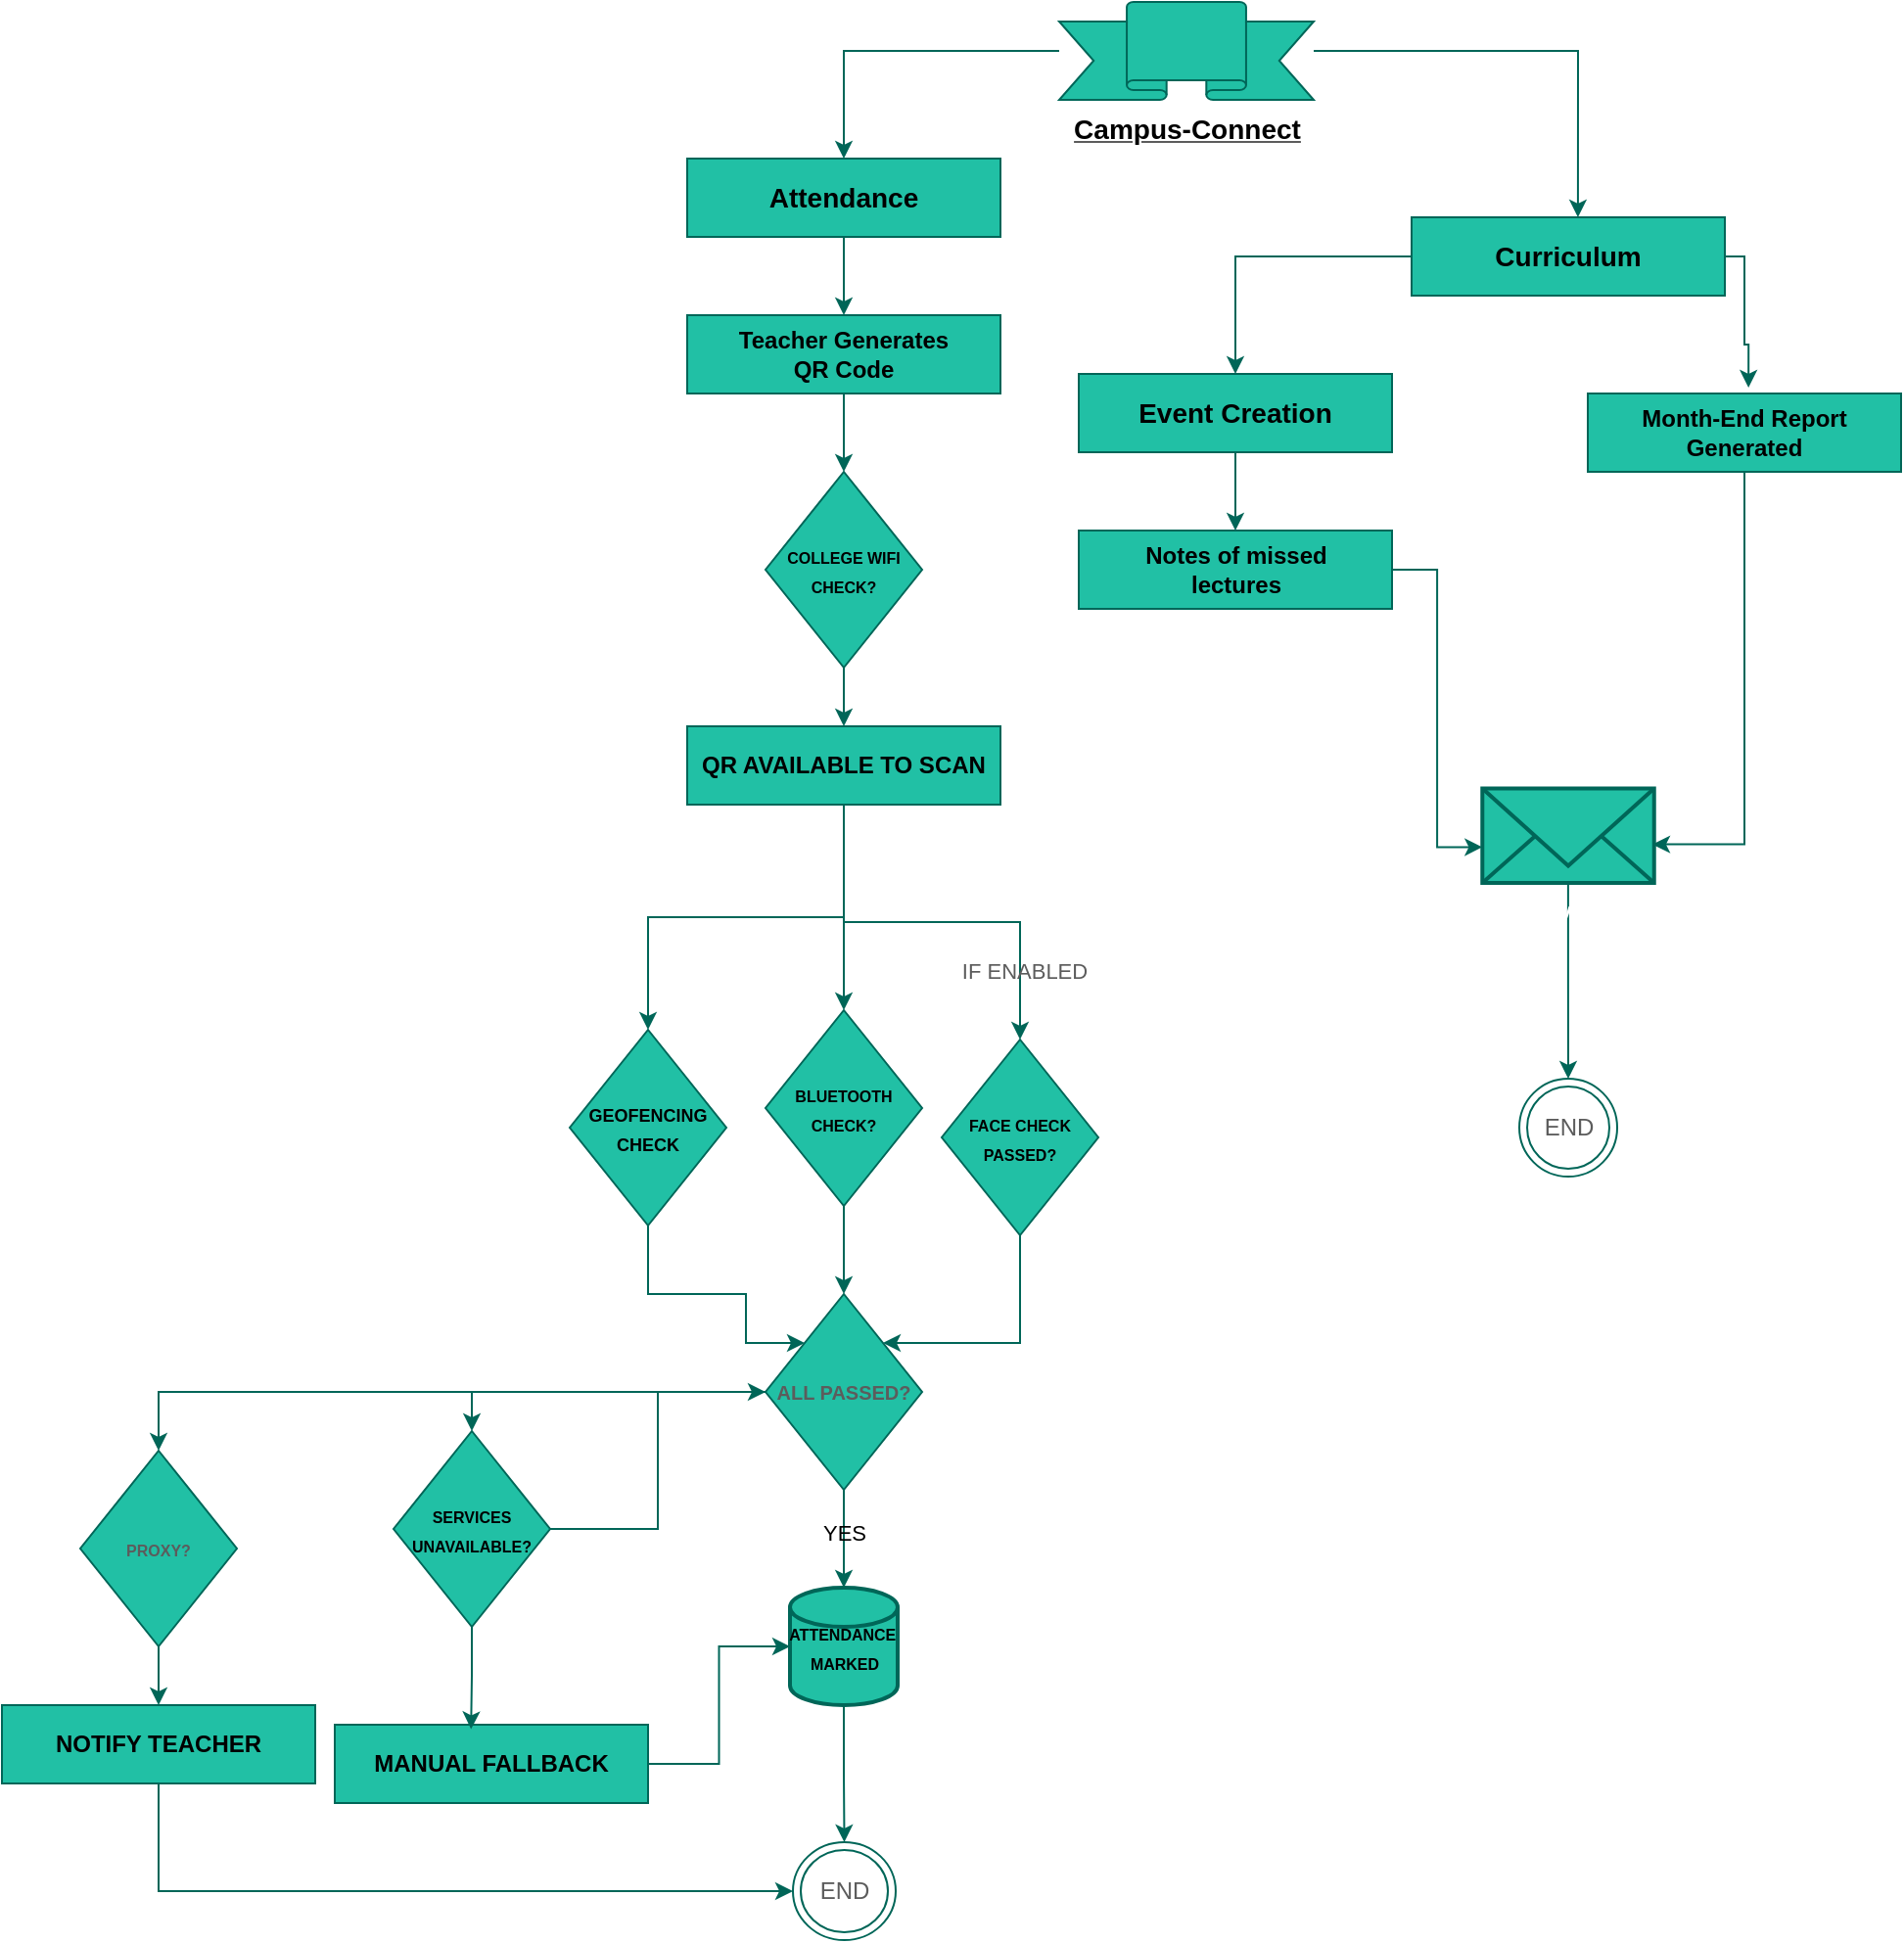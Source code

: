 <mxfile version="28.1.2">
  <diagram name="Page-1" id="vc7HvGo7xFCYy5ZrV-LF">
    <mxGraphModel dx="1833" dy="581" grid="1" gridSize="10" guides="1" tooltips="1" connect="1" arrows="1" fold="1" page="1" pageScale="1" pageWidth="850" pageHeight="1100" math="0" shadow="0">
      <root>
        <mxCell id="0" />
        <mxCell id="1" parent="0" />
        <mxCell id="MgeznrLYnXjkPXBwNSnN-10" value="" style="group;labelBackgroundColor=none;fontColor=#5C5C5C;" parent="1" vertex="1" connectable="0">
          <mxGeometry x="590" y="150" width="160" height="40" as="geometry" />
        </mxCell>
        <mxCell id="MgeznrLYnXjkPXBwNSnN-6" value="&lt;b style=&quot;color: rgb(0, 0, 0); font-size: 14px;&quot;&gt;Curriculum&lt;/b&gt;" style="rounded=0;whiteSpace=wrap;html=1;fillColor=#21C0A5;labelBackgroundColor=none;strokeColor=#006658;fontColor=#5C5C5C;" parent="MgeznrLYnXjkPXBwNSnN-10" vertex="1">
          <mxGeometry width="160" height="40" as="geometry" />
        </mxCell>
        <mxCell id="MgeznrLYnXjkPXBwNSnN-11" value="" style="group;labelBackgroundColor=none;fontColor=#5C5C5C;" parent="1" vertex="1" connectable="0">
          <mxGeometry x="420" y="230" width="160" height="40" as="geometry" />
        </mxCell>
        <mxCell id="MgeznrLYnXjkPXBwNSnN-12" value="&lt;b style=&quot;color: rgb(0, 0, 0); font-size: 14px;&quot;&gt;Event Creation&lt;/b&gt;" style="rounded=0;whiteSpace=wrap;html=1;fillColor=#21C0A5;labelBackgroundColor=none;strokeColor=#006658;fontColor=#5C5C5C;" parent="MgeznrLYnXjkPXBwNSnN-11" vertex="1">
          <mxGeometry width="160" height="40" as="geometry" />
        </mxCell>
        <mxCell id="MgeznrLYnXjkPXBwNSnN-19" value="" style="group;labelBackgroundColor=none;fontColor=#5C5C5C;" parent="1" vertex="1" connectable="0">
          <mxGeometry x="420" y="310" width="160" height="40" as="geometry" />
        </mxCell>
        <mxCell id="MgeznrLYnXjkPXBwNSnN-20" value="" style="rounded=0;whiteSpace=wrap;html=1;fillColor=#21C0A5;labelBackgroundColor=none;strokeColor=#006658;fontColor=#5C5C5C;" parent="MgeznrLYnXjkPXBwNSnN-19" vertex="1">
          <mxGeometry width="160" height="40" as="geometry" />
        </mxCell>
        <mxCell id="MgeznrLYnXjkPXBwNSnN-21" value="&lt;font style=&quot;color: rgb(0, 0, 0);&quot;&gt;&lt;b&gt;Notes of missed lectures&lt;/b&gt;&lt;/font&gt;" style="text;strokeColor=none;align=center;fillColor=none;html=1;verticalAlign=middle;whiteSpace=wrap;rounded=0;labelBackgroundColor=none;fontColor=#5C5C5C;" parent="MgeznrLYnXjkPXBwNSnN-19" vertex="1">
          <mxGeometry x="17.5" y="5" width="125" height="30" as="geometry" />
        </mxCell>
        <mxCell id="MgeznrLYnXjkPXBwNSnN-23" value="" style="group;labelBackgroundColor=none;fontColor=#5C5C5C;" parent="1" vertex="1" connectable="0">
          <mxGeometry x="680" y="240" width="160" height="40" as="geometry" />
        </mxCell>
        <mxCell id="MgeznrLYnXjkPXBwNSnN-24" value="&lt;b style=&quot;color: rgb(0, 0, 0);&quot;&gt;Month-End Report Generated&lt;/b&gt;" style="rounded=0;whiteSpace=wrap;html=1;fillColor=#21C0A5;labelBackgroundColor=none;strokeColor=#006658;fontColor=#5C5C5C;" parent="MgeznrLYnXjkPXBwNSnN-23" vertex="1">
          <mxGeometry width="160" height="40" as="geometry" />
        </mxCell>
        <mxCell id="MgeznrLYnXjkPXBwNSnN-27" value="" style="group;labelBackgroundColor=none;fontColor=#5C5C5C;" parent="1" vertex="1" connectable="0">
          <mxGeometry x="220" y="120" width="160" height="40" as="geometry" />
        </mxCell>
        <mxCell id="MgeznrLYnXjkPXBwNSnN-5" value="" style="rounded=0;whiteSpace=wrap;html=1;fillColor=#21C0A5;labelBackgroundColor=none;strokeColor=#006658;fontColor=#5C5C5C;" parent="MgeznrLYnXjkPXBwNSnN-27" vertex="1">
          <mxGeometry width="160" height="40" as="geometry" />
        </mxCell>
        <mxCell id="MgeznrLYnXjkPXBwNSnN-7" value="&lt;font style=&quot;font-size: 14px; color: rgb(0, 0, 0);&quot;&gt;&lt;b&gt;Attendance&lt;/b&gt;&lt;/font&gt;" style="text;strokeColor=none;align=center;fillColor=none;html=1;verticalAlign=middle;whiteSpace=wrap;rounded=0;labelBackgroundColor=none;fontColor=#5C5C5C;" parent="MgeznrLYnXjkPXBwNSnN-27" vertex="1">
          <mxGeometry x="40" y="5" width="80" height="30" as="geometry" />
        </mxCell>
        <mxCell id="MgeznrLYnXjkPXBwNSnN-41" value="" style="group;labelBackgroundColor=none;fontColor=#5C5C5C;" parent="1" vertex="1" connectable="0">
          <mxGeometry x="220" y="200" width="160" height="40" as="geometry" />
        </mxCell>
        <mxCell id="MgeznrLYnXjkPXBwNSnN-42" value="" style="rounded=0;whiteSpace=wrap;html=1;fillColor=#21C0A5;labelBackgroundColor=none;strokeColor=#006658;fontColor=#5C5C5C;" parent="MgeznrLYnXjkPXBwNSnN-41" vertex="1">
          <mxGeometry width="160" height="40" as="geometry" />
        </mxCell>
        <mxCell id="MgeznrLYnXjkPXBwNSnN-44" value="&lt;b style=&quot;color: rgb(0, 0, 0);&quot;&gt;Teacher Generates QR Code&lt;/b&gt;" style="text;strokeColor=none;align=center;fillColor=none;html=1;verticalAlign=middle;whiteSpace=wrap;rounded=0;labelBackgroundColor=none;fontColor=#5C5C5C;" parent="MgeznrLYnXjkPXBwNSnN-41" vertex="1">
          <mxGeometry x="25" y="5" width="110" height="30" as="geometry" />
        </mxCell>
        <mxCell id="MgeznrLYnXjkPXBwNSnN-94" style="edgeStyle=orthogonalEdgeStyle;rounded=0;orthogonalLoop=1;jettySize=auto;html=1;entryX=0.5;entryY=0;entryDx=0;entryDy=0;labelBackgroundColor=none;strokeColor=#006658;fontColor=default;" parent="1" source="MgeznrLYnXjkPXBwNSnN-5" target="MgeznrLYnXjkPXBwNSnN-42" edge="1">
          <mxGeometry relative="1" as="geometry" />
        </mxCell>
        <mxCell id="MgeznrLYnXjkPXBwNSnN-99" style="edgeStyle=orthogonalEdgeStyle;rounded=0;orthogonalLoop=1;jettySize=auto;html=1;entryX=0.5;entryY=0;entryDx=0;entryDy=0;labelBackgroundColor=none;strokeColor=#006658;fontColor=default;" parent="1" source="MgeznrLYnXjkPXBwNSnN-98" target="MgeznrLYnXjkPXBwNSnN-5" edge="1">
          <mxGeometry relative="1" as="geometry" />
        </mxCell>
        <mxCell id="MgeznrLYnXjkPXBwNSnN-98" value="&lt;b style=&quot;text-wrap-mode: wrap;&quot;&gt;&lt;u style=&quot;&quot;&gt;&lt;font style=&quot;font-size: 14px; color: rgb(0, 0, 0);&quot;&gt;Campus-Connect&lt;/font&gt;&lt;/u&gt;&lt;/b&gt;" style="verticalLabelPosition=bottom;verticalAlign=top;html=1;shape=mxgraph.basic.banner;fillColor=#21C0A5;labelBackgroundColor=none;strokeColor=#006658;fontColor=#5C5C5C;" parent="1" vertex="1">
          <mxGeometry x="410" y="40" width="130" height="50" as="geometry" />
        </mxCell>
        <mxCell id="MgeznrLYnXjkPXBwNSnN-100" style="edgeStyle=orthogonalEdgeStyle;rounded=0;orthogonalLoop=1;jettySize=auto;html=1;entryX=0.531;entryY=0;entryDx=0;entryDy=0;entryPerimeter=0;labelBackgroundColor=none;strokeColor=#006658;fontColor=default;" parent="1" source="MgeznrLYnXjkPXBwNSnN-98" target="MgeznrLYnXjkPXBwNSnN-6" edge="1">
          <mxGeometry relative="1" as="geometry" />
        </mxCell>
        <mxCell id="MgeznrLYnXjkPXBwNSnN-101" value="END" style="ellipse;html=1;shape=endState;fillColor=none;strokeColor=#006658;labelBackgroundColor=none;fontColor=#5C5C5C;" parent="1" vertex="1">
          <mxGeometry x="274" y="980" width="52.5" height="50" as="geometry" />
        </mxCell>
        <mxCell id="MgeznrLYnXjkPXBwNSnN-115" style="edgeStyle=orthogonalEdgeStyle;rounded=0;orthogonalLoop=1;jettySize=auto;html=1;entryX=0.5;entryY=0;entryDx=0;entryDy=0;labelBackgroundColor=none;strokeColor=#006658;fontColor=default;" parent="1" source="MgeznrLYnXjkPXBwNSnN-105" target="MgeznrLYnXjkPXBwNSnN-113" edge="1">
          <mxGeometry relative="1" as="geometry" />
        </mxCell>
        <mxCell id="MgeznrLYnXjkPXBwNSnN-105" value="&lt;div&gt;&lt;br&gt;&lt;/div&gt;&lt;div&gt;&lt;br&gt;&lt;/div&gt;" style="html=1;verticalLabelPosition=bottom;align=center;labelBackgroundColor=none;verticalAlign=top;strokeWidth=2;strokeColor=#006658;shadow=0;dashed=0;shape=mxgraph.ios7.icons.mail;fillColor=#21C0A5;fontColor=#5C5C5C;" parent="1" vertex="1">
          <mxGeometry x="626.14" y="441.75" width="87.73" height="48.25" as="geometry" />
        </mxCell>
        <mxCell id="MgeznrLYnXjkPXBwNSnN-108" style="edgeStyle=orthogonalEdgeStyle;rounded=0;orthogonalLoop=1;jettySize=auto;html=1;entryX=0;entryY=0.621;entryDx=0;entryDy=0;entryPerimeter=0;labelBackgroundColor=none;strokeColor=#006658;fontColor=default;" parent="1" source="MgeznrLYnXjkPXBwNSnN-20" target="MgeznrLYnXjkPXBwNSnN-105" edge="1">
          <mxGeometry relative="1" as="geometry" />
        </mxCell>
        <mxCell id="MgeznrLYnXjkPXBwNSnN-111" value="&lt;b&gt;&lt;font style=&quot;font-size: 10px; color: rgb(255, 255, 255);&quot;&gt;SEND VIA EMAIL&lt;/font&gt;&lt;/b&gt;" style="text;strokeColor=none;align=center;fillColor=none;html=1;verticalAlign=middle;whiteSpace=wrap;rounded=0;labelBackgroundColor=none;fontColor=#5C5C5C;" parent="1" vertex="1">
          <mxGeometry x="627.23" y="490" width="95.56" height="30" as="geometry" />
        </mxCell>
        <mxCell id="MgeznrLYnXjkPXBwNSnN-113" value="END" style="ellipse;html=1;shape=endState;fillColor=none;strokeColor=#006658;labelBackgroundColor=none;fontColor=#5C5C5C;" parent="1" vertex="1">
          <mxGeometry x="645.01" y="590" width="50" height="50" as="geometry" />
        </mxCell>
        <mxCell id="MgeznrLYnXjkPXBwNSnN-132" value="" style="group;labelBackgroundColor=none;fontColor=#5C5C5C;" parent="1" vertex="1" connectable="0">
          <mxGeometry x="-130" y="910" width="160" height="40" as="geometry" />
        </mxCell>
        <mxCell id="MgeznrLYnXjkPXBwNSnN-133" value="&lt;font style=&quot;color: rgb(0, 0, 0);&quot;&gt;&lt;b&gt;NOTIFY TEACHER&lt;/b&gt;&lt;/font&gt;" style="rounded=0;whiteSpace=wrap;html=1;fillColor=#21C0A5;labelBackgroundColor=none;strokeColor=#006658;fontColor=#5C5C5C;" parent="MgeznrLYnXjkPXBwNSnN-132" vertex="1">
          <mxGeometry width="160" height="40" as="geometry" />
        </mxCell>
        <mxCell id="MgeznrLYnXjkPXBwNSnN-140" value="" style="group;labelBackgroundColor=none;fontColor=#5C5C5C;" parent="1" vertex="1" connectable="0">
          <mxGeometry x="40" y="920" width="160" height="40" as="geometry" />
        </mxCell>
        <mxCell id="MgeznrLYnXjkPXBwNSnN-141" value="&lt;font color=&quot;#000000&quot;&gt;&lt;b&gt;MANUAL FALLBACK&lt;/b&gt;&lt;/font&gt;" style="rounded=0;whiteSpace=wrap;html=1;fillColor=#21C0A5;labelBackgroundColor=none;strokeColor=#006658;fontColor=#5C5C5C;" parent="MgeznrLYnXjkPXBwNSnN-140" vertex="1">
          <mxGeometry width="160" height="40" as="geometry" />
        </mxCell>
        <mxCell id="358NFI-KSygG_MlvKClb-13" style="edgeStyle=orthogonalEdgeStyle;rounded=0;orthogonalLoop=1;jettySize=auto;html=1;entryX=0.5;entryY=0;entryDx=0;entryDy=0;labelBackgroundColor=none;strokeColor=#006658;fontColor=default;" parent="1" source="358NFI-KSygG_MlvKClb-5" target="358NFI-KSygG_MlvKClb-9" edge="1">
          <mxGeometry relative="1" as="geometry" />
        </mxCell>
        <mxCell id="358NFI-KSygG_MlvKClb-5" value="&lt;font style=&quot;font-size: 8px; color: rgb(0, 0, 0);&quot;&gt;&lt;b&gt;COLLEGE WIFI CHECK?&lt;/b&gt;&lt;/font&gt;" style="rhombus;whiteSpace=wrap;html=1;labelBackgroundColor=none;fillColor=#21C0A5;strokeColor=#006658;fontColor=#5C5C5C;" parent="1" vertex="1">
          <mxGeometry x="260" y="280" width="80" height="100" as="geometry" />
        </mxCell>
        <mxCell id="358NFI-KSygG_MlvKClb-7" style="edgeStyle=orthogonalEdgeStyle;rounded=0;orthogonalLoop=1;jettySize=auto;html=1;labelBackgroundColor=none;strokeColor=#006658;fontColor=default;" parent="1" source="MgeznrLYnXjkPXBwNSnN-42" target="358NFI-KSygG_MlvKClb-5" edge="1">
          <mxGeometry relative="1" as="geometry" />
        </mxCell>
        <mxCell id="358NFI-KSygG_MlvKClb-8" value="" style="group;labelBackgroundColor=none;fontColor=#5C5C5C;" parent="1" vertex="1" connectable="0">
          <mxGeometry x="220" y="410" width="160" height="40" as="geometry" />
        </mxCell>
        <mxCell id="358NFI-KSygG_MlvKClb-9" value="&lt;b style=&quot;color: rgb(0, 0, 0);&quot;&gt;QR AVAILABLE TO SCAN&lt;/b&gt;" style="rounded=0;whiteSpace=wrap;html=1;fillColor=#21C0A5;labelBackgroundColor=none;strokeColor=#006658;fontColor=#5C5C5C;" parent="358NFI-KSygG_MlvKClb-8" vertex="1">
          <mxGeometry width="160" height="40" as="geometry" />
        </mxCell>
        <mxCell id="358NFI-KSygG_MlvKClb-23" style="edgeStyle=orthogonalEdgeStyle;rounded=0;orthogonalLoop=1;jettySize=auto;html=1;entryX=0.5;entryY=0;entryDx=0;entryDy=0;labelBackgroundColor=none;strokeColor=#006658;fontColor=default;" parent="1" source="358NFI-KSygG_MlvKClb-14" target="358NFI-KSygG_MlvKClb-21" edge="1">
          <mxGeometry relative="1" as="geometry" />
        </mxCell>
        <mxCell id="358NFI-KSygG_MlvKClb-14" value="&lt;b style=&quot;&quot;&gt;&lt;font style=&quot;font-size: 8px; color: rgb(0, 0, 0);&quot;&gt;BLUETOOTH CHECK?&lt;/font&gt;&lt;/b&gt;" style="rhombus;whiteSpace=wrap;html=1;labelBackgroundColor=none;fillColor=#21C0A5;strokeColor=#006658;fontColor=#5C5C5C;" parent="1" vertex="1">
          <mxGeometry x="260" y="555" width="80" height="100" as="geometry" />
        </mxCell>
        <mxCell id="358NFI-KSygG_MlvKClb-52" style="edgeStyle=orthogonalEdgeStyle;rounded=0;orthogonalLoop=1;jettySize=auto;html=1;entryX=0;entryY=0;entryDx=0;entryDy=0;labelBackgroundColor=none;strokeColor=#006658;fontColor=default;" parent="1" source="358NFI-KSygG_MlvKClb-15" target="358NFI-KSygG_MlvKClb-21" edge="1">
          <mxGeometry relative="1" as="geometry">
            <Array as="points">
              <mxPoint x="200" y="700" />
              <mxPoint x="250" y="700" />
              <mxPoint x="250" y="725" />
            </Array>
          </mxGeometry>
        </mxCell>
        <mxCell id="358NFI-KSygG_MlvKClb-15" value="&lt;b style=&quot;&quot;&gt;&lt;font style=&quot;font-size: 9px; color: rgb(0, 0, 0);&quot;&gt;GEOFENCING CHECK&lt;/font&gt;&lt;/b&gt;" style="rhombus;whiteSpace=wrap;html=1;labelBackgroundColor=none;fillColor=#21C0A5;strokeColor=#006658;fontColor=#5C5C5C;" parent="1" vertex="1">
          <mxGeometry x="160" y="565" width="80" height="100" as="geometry" />
        </mxCell>
        <mxCell id="358NFI-KSygG_MlvKClb-71" style="edgeStyle=orthogonalEdgeStyle;rounded=0;orthogonalLoop=1;jettySize=auto;html=1;entryX=1;entryY=0;entryDx=0;entryDy=0;labelBackgroundColor=none;strokeColor=#006658;fontColor=default;" parent="1" source="358NFI-KSygG_MlvKClb-16" target="358NFI-KSygG_MlvKClb-21" edge="1">
          <mxGeometry relative="1" as="geometry">
            <Array as="points">
              <mxPoint x="390" y="725" />
            </Array>
          </mxGeometry>
        </mxCell>
        <mxCell id="358NFI-KSygG_MlvKClb-16" value="&lt;b style=&quot;&quot;&gt;&lt;font style=&quot;font-size: 8px; color: rgb(0, 0, 0);&quot;&gt;FACE CHECK PASSED?&lt;/font&gt;&lt;/b&gt;" style="rhombus;whiteSpace=wrap;html=1;labelBackgroundColor=none;fillColor=#21C0A5;strokeColor=#006658;fontColor=#5C5C5C;" parent="1" vertex="1">
          <mxGeometry x="350" y="570" width="80" height="100" as="geometry" />
        </mxCell>
        <mxCell id="358NFI-KSygG_MlvKClb-62" style="edgeStyle=orthogonalEdgeStyle;rounded=0;orthogonalLoop=1;jettySize=auto;html=1;entryX=0.5;entryY=0;entryDx=0;entryDy=0;labelBackgroundColor=none;strokeColor=#006658;fontColor=default;" parent="1" source="358NFI-KSygG_MlvKClb-21" target="358NFI-KSygG_MlvKClb-46" edge="1">
          <mxGeometry relative="1" as="geometry" />
        </mxCell>
        <mxCell id="358NFI-KSygG_MlvKClb-64" style="edgeStyle=orthogonalEdgeStyle;rounded=0;orthogonalLoop=1;jettySize=auto;html=1;entryX=0.5;entryY=0;entryDx=0;entryDy=0;labelBackgroundColor=none;strokeColor=#006658;fontColor=default;labelBorderColor=none;" parent="1" source="358NFI-KSygG_MlvKClb-21" target="358NFI-KSygG_MlvKClb-61" edge="1">
          <mxGeometry relative="1" as="geometry" />
        </mxCell>
        <mxCell id="358NFI-KSygG_MlvKClb-21" value="&lt;span style=&quot;font-size: 10px;&quot;&gt;&lt;b&gt;ALL PASSED?&lt;/b&gt;&lt;/span&gt;" style="rhombus;whiteSpace=wrap;html=1;labelBackgroundColor=none;fillColor=#21C0A5;strokeColor=#006658;fontColor=#5C5C5C;" parent="1" vertex="1">
          <mxGeometry x="260" y="700" width="80" height="100" as="geometry" />
        </mxCell>
        <mxCell id="358NFI-KSygG_MlvKClb-31" style="edgeStyle=orthogonalEdgeStyle;rounded=0;orthogonalLoop=1;jettySize=auto;html=1;entryX=0.5;entryY=0;entryDx=0;entryDy=0;labelBackgroundColor=none;strokeColor=#006658;fontColor=default;" parent="1" source="358NFI-KSygG_MlvKClb-27" target="MgeznrLYnXjkPXBwNSnN-101" edge="1">
          <mxGeometry relative="1" as="geometry" />
        </mxCell>
        <mxCell id="358NFI-KSygG_MlvKClb-27" value="&lt;b&gt;&lt;font style=&quot;color: rgb(0, 0, 0); font-size: 8px;&quot;&gt;ATTENDANCE&amp;nbsp; MARKED&lt;/font&gt;&lt;/b&gt;" style="strokeWidth=2;html=1;shape=mxgraph.flowchart.database;whiteSpace=wrap;fillColor=#21C0A5;labelBackgroundColor=none;strokeColor=#006658;fontColor=#5C5C5C;" parent="1" vertex="1">
          <mxGeometry x="272.5" y="850" width="55" height="60" as="geometry" />
        </mxCell>
        <mxCell id="358NFI-KSygG_MlvKClb-28" style="edgeStyle=orthogonalEdgeStyle;rounded=0;orthogonalLoop=1;jettySize=auto;html=1;entryX=0.5;entryY=0;entryDx=0;entryDy=0;entryPerimeter=0;labelBackgroundColor=none;strokeColor=#006658;fontColor=default;" parent="1" source="358NFI-KSygG_MlvKClb-21" target="358NFI-KSygG_MlvKClb-27" edge="1">
          <mxGeometry relative="1" as="geometry" />
        </mxCell>
        <mxCell id="358NFI-KSygG_MlvKClb-29" value="&lt;span&gt;&lt;font style=&quot;color: rgb(0, 0, 0);&quot;&gt;YES&lt;/font&gt;&lt;/span&gt;" style="edgeLabel;html=1;align=center;verticalAlign=middle;resizable=0;points=[];labelBackgroundColor=none;fontColor=#5C5C5C;" parent="358NFI-KSygG_MlvKClb-28" vertex="1" connectable="0">
          <mxGeometry x="-0.143" relative="1" as="geometry">
            <mxPoint as="offset" />
          </mxGeometry>
        </mxCell>
        <mxCell id="358NFI-KSygG_MlvKClb-43" style="edgeStyle=orthogonalEdgeStyle;rounded=0;orthogonalLoop=1;jettySize=auto;html=1;entryX=0.5;entryY=0;entryDx=0;entryDy=0;labelBackgroundColor=none;strokeColor=#006658;fontColor=default;" parent="1" source="358NFI-KSygG_MlvKClb-9" target="358NFI-KSygG_MlvKClb-16" edge="1">
          <mxGeometry relative="1" as="geometry" />
        </mxCell>
        <mxCell id="358NFI-KSygG_MlvKClb-68" value="&lt;font&gt;IF ENABLED&lt;/font&gt;" style="edgeLabel;html=1;align=center;verticalAlign=middle;resizable=0;points=[];labelBackgroundColor=none;fontColor=#5C5C5C;" parent="358NFI-KSygG_MlvKClb-43" vertex="1" connectable="0">
          <mxGeometry x="0.668" y="2" relative="1" as="geometry">
            <mxPoint as="offset" />
          </mxGeometry>
        </mxCell>
        <mxCell id="358NFI-KSygG_MlvKClb-44" style="edgeStyle=orthogonalEdgeStyle;rounded=0;orthogonalLoop=1;jettySize=auto;html=1;entryX=0.5;entryY=0;entryDx=0;entryDy=0;labelBackgroundColor=none;strokeColor=#006658;fontColor=default;" parent="1" source="358NFI-KSygG_MlvKClb-9" target="358NFI-KSygG_MlvKClb-15" edge="1">
          <mxGeometry relative="1" as="geometry" />
        </mxCell>
        <mxCell id="358NFI-KSygG_MlvKClb-73" value="" style="edgeStyle=orthogonalEdgeStyle;rounded=0;orthogonalLoop=1;jettySize=auto;html=1;labelBackgroundColor=none;strokeColor=#006658;fontColor=default;" parent="1" source="358NFI-KSygG_MlvKClb-46" target="358NFI-KSygG_MlvKClb-21" edge="1">
          <mxGeometry relative="1" as="geometry" />
        </mxCell>
        <mxCell id="358NFI-KSygG_MlvKClb-46" value="&lt;b style=&quot;&quot;&gt;&lt;font style=&quot;font-size: 8px; color: rgb(0, 0, 0);&quot;&gt;SERVICES UNAVAILABLE?&lt;/font&gt;&lt;/b&gt;" style="rhombus;whiteSpace=wrap;html=1;labelBackgroundColor=none;fillColor=#21C0A5;strokeColor=#006658;fontColor=#5C5C5C;" parent="1" vertex="1">
          <mxGeometry x="70" y="770" width="80" height="100" as="geometry" />
        </mxCell>
        <mxCell id="358NFI-KSygG_MlvKClb-57" style="edgeStyle=orthogonalEdgeStyle;rounded=0;orthogonalLoop=1;jettySize=auto;html=1;entryX=0.435;entryY=0.056;entryDx=0;entryDy=0;entryPerimeter=0;labelBackgroundColor=none;strokeColor=#006658;fontColor=default;" parent="1" source="358NFI-KSygG_MlvKClb-46" target="MgeznrLYnXjkPXBwNSnN-141" edge="1">
          <mxGeometry relative="1" as="geometry" />
        </mxCell>
        <mxCell id="358NFI-KSygG_MlvKClb-65" style="edgeStyle=orthogonalEdgeStyle;rounded=0;orthogonalLoop=1;jettySize=auto;html=1;labelBackgroundColor=none;strokeColor=#006658;fontColor=default;" parent="1" source="358NFI-KSygG_MlvKClb-61" target="MgeznrLYnXjkPXBwNSnN-133" edge="1">
          <mxGeometry relative="1" as="geometry" />
        </mxCell>
        <mxCell id="358NFI-KSygG_MlvKClb-61" value="&lt;b style=&quot;&quot;&gt;&lt;font style=&quot;font-size: 8px;&quot;&gt;PROXY?&lt;/font&gt;&lt;/b&gt;" style="rhombus;whiteSpace=wrap;html=1;labelBackgroundColor=none;fillColor=#21C0A5;strokeColor=#006658;fontColor=#5C5C5C;" parent="1" vertex="1">
          <mxGeometry x="-90" y="780" width="80" height="100" as="geometry" />
        </mxCell>
        <mxCell id="358NFI-KSygG_MlvKClb-63" style="edgeStyle=orthogonalEdgeStyle;rounded=0;orthogonalLoop=1;jettySize=auto;html=1;entryX=0;entryY=0.5;entryDx=0;entryDy=0;entryPerimeter=0;labelBackgroundColor=none;strokeColor=#006658;fontColor=default;" parent="1" source="MgeznrLYnXjkPXBwNSnN-141" target="358NFI-KSygG_MlvKClb-27" edge="1">
          <mxGeometry relative="1" as="geometry" />
        </mxCell>
        <mxCell id="358NFI-KSygG_MlvKClb-66" style="edgeStyle=orthogonalEdgeStyle;rounded=0;orthogonalLoop=1;jettySize=auto;html=1;entryX=0;entryY=0.5;entryDx=0;entryDy=0;labelBackgroundColor=none;strokeColor=#006658;fontColor=default;" parent="1" source="MgeznrLYnXjkPXBwNSnN-133" target="MgeznrLYnXjkPXBwNSnN-101" edge="1">
          <mxGeometry relative="1" as="geometry">
            <Array as="points">
              <mxPoint x="-50" y="1005" />
            </Array>
          </mxGeometry>
        </mxCell>
        <mxCell id="358NFI-KSygG_MlvKClb-67" style="edgeStyle=orthogonalEdgeStyle;rounded=0;orthogonalLoop=1;jettySize=auto;html=1;entryX=0.5;entryY=0;entryDx=0;entryDy=0;labelBackgroundColor=none;strokeColor=#006658;fontColor=default;" parent="1" source="358NFI-KSygG_MlvKClb-9" target="358NFI-KSygG_MlvKClb-14" edge="1">
          <mxGeometry relative="1" as="geometry" />
        </mxCell>
        <mxCell id="358NFI-KSygG_MlvKClb-72" style="edgeStyle=orthogonalEdgeStyle;rounded=0;orthogonalLoop=1;jettySize=auto;html=1;entryX=0.99;entryY=0.592;entryDx=0;entryDy=0;entryPerimeter=0;labelBackgroundColor=none;strokeColor=#006658;fontColor=default;" parent="1" source="MgeznrLYnXjkPXBwNSnN-24" target="MgeznrLYnXjkPXBwNSnN-105" edge="1">
          <mxGeometry relative="1" as="geometry" />
        </mxCell>
        <mxCell id="VaMhqvrYc_9sjAgu-mnL-1" style="edgeStyle=orthogonalEdgeStyle;rounded=0;orthogonalLoop=1;jettySize=auto;html=1;entryX=0.5;entryY=0;entryDx=0;entryDy=0;labelBackgroundColor=none;strokeColor=#006658;fontColor=default;" edge="1" parent="1" source="MgeznrLYnXjkPXBwNSnN-6" target="MgeznrLYnXjkPXBwNSnN-12">
          <mxGeometry relative="1" as="geometry" />
        </mxCell>
        <mxCell id="VaMhqvrYc_9sjAgu-mnL-2" style="edgeStyle=orthogonalEdgeStyle;rounded=0;orthogonalLoop=1;jettySize=auto;html=1;entryX=0.513;entryY=-0.075;entryDx=0;entryDy=0;entryPerimeter=0;exitX=1;exitY=0.5;exitDx=0;exitDy=0;labelBackgroundColor=none;strokeColor=#006658;fontColor=default;" edge="1" parent="1" source="MgeznrLYnXjkPXBwNSnN-6" target="MgeznrLYnXjkPXBwNSnN-24">
          <mxGeometry relative="1" as="geometry">
            <Array as="points">
              <mxPoint x="760" y="170" />
              <mxPoint x="760" y="215" />
              <mxPoint x="762" y="215" />
            </Array>
          </mxGeometry>
        </mxCell>
        <mxCell id="VaMhqvrYc_9sjAgu-mnL-4" style="edgeStyle=orthogonalEdgeStyle;rounded=0;orthogonalLoop=1;jettySize=auto;html=1;entryX=0.5;entryY=0;entryDx=0;entryDy=0;strokeColor=#006658;labelBackgroundColor=none;fontColor=default;" edge="1" parent="1" source="MgeznrLYnXjkPXBwNSnN-12" target="MgeznrLYnXjkPXBwNSnN-20">
          <mxGeometry relative="1" as="geometry" />
        </mxCell>
      </root>
    </mxGraphModel>
  </diagram>
</mxfile>
